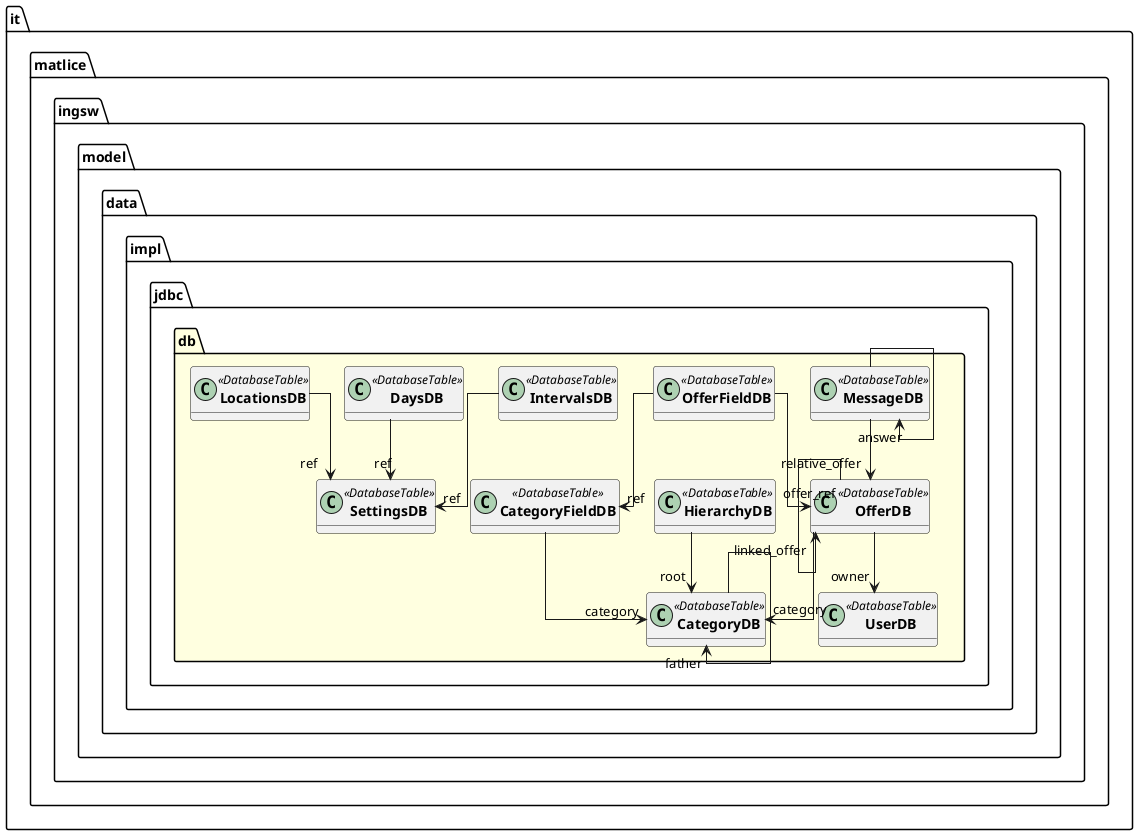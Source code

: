 @startuml

skinparam svgLinkTarget _parent
skinparam linetype ortho
package it.matlice.ingsw.model.data.impl.jdbc.db [[../../../../../../../../it/matlice/ingsw/model/data/impl/jdbc/db/package-summary.html{it.matlice.ingsw.model.data.impl.jdbc.db}]] #lightyellow {
}

class "<b><size:14>UserDB</b>" as it.matlice.ingsw.model.data.impl.jdbc.db.UserDB <<DatabaseTable>> [[../../../../../../../../it/matlice/ingsw/model/data/impl/jdbc/db/UserDB.html{it.matlice.ingsw.model.data.impl.jdbc.db.UserDB}]] {
}

hide it.matlice.ingsw.model.data.impl.jdbc.db.UserDB fields
hide it.matlice.ingsw.model.data.impl.jdbc.db.UserDB methods

class "<b><size:14>SettingsDB</b>" as it.matlice.ingsw.model.data.impl.jdbc.db.SettingsDB <<DatabaseTable>> [[../../../../../../../../it/matlice/ingsw/model/data/impl/jdbc/db/SettingsDB.html{it.matlice.ingsw.model.data.impl.jdbc.db.SettingsDB}]] {
}

hide it.matlice.ingsw.model.data.impl.jdbc.db.SettingsDB fields
hide it.matlice.ingsw.model.data.impl.jdbc.db.SettingsDB methods

class "<b><size:14>OfferFieldDB</b>" as it.matlice.ingsw.model.data.impl.jdbc.db.OfferFieldDB <<DatabaseTable>> [[../../../../../../../../it/matlice/ingsw/model/data/impl/jdbc/db/OfferFieldDB.html{it.matlice.ingsw.model.data.impl.jdbc.db.OfferFieldDB}]] {
}

hide it.matlice.ingsw.model.data.impl.jdbc.db.OfferFieldDB fields
hide it.matlice.ingsw.model.data.impl.jdbc.db.OfferFieldDB methods

class "<b><size:14>OfferDB</b>" as it.matlice.ingsw.model.data.impl.jdbc.db.OfferDB <<DatabaseTable>> [[../../../../../../../../it/matlice/ingsw/model/data/impl/jdbc/db/OfferDB.html{it.matlice.ingsw.model.data.impl.jdbc.db.OfferDB}]] {
}

hide it.matlice.ingsw.model.data.impl.jdbc.db.OfferDB fields
hide it.matlice.ingsw.model.data.impl.jdbc.db.OfferDB methods

class "<b><size:14>MessageDB</b>" as it.matlice.ingsw.model.data.impl.jdbc.db.MessageDB <<DatabaseTable>> [[../../../../../../../../it/matlice/ingsw/model/data/impl/jdbc/db/MessageDB.html{it.matlice.ingsw.model.data.impl.jdbc.db.MessageDB}]] {
}

hide it.matlice.ingsw.model.data.impl.jdbc.db.MessageDB fields
hide it.matlice.ingsw.model.data.impl.jdbc.db.MessageDB methods

class "<b><size:14>LocationsDB</b>" as it.matlice.ingsw.model.data.impl.jdbc.db.LocationsDB <<DatabaseTable>> [[../../../../../../../../it/matlice/ingsw/model/data/impl/jdbc/db/LocationsDB.html{it.matlice.ingsw.model.data.impl.jdbc.db.LocationsDB}]] {
}

hide it.matlice.ingsw.model.data.impl.jdbc.db.LocationsDB fields
hide it.matlice.ingsw.model.data.impl.jdbc.db.LocationsDB methods

class "<b><size:14>IntervalsDB</b>" as it.matlice.ingsw.model.data.impl.jdbc.db.IntervalsDB <<DatabaseTable>> [[../../../../../../../../it/matlice/ingsw/model/data/impl/jdbc/db/IntervalsDB.html{it.matlice.ingsw.model.data.impl.jdbc.db.IntervalsDB}]] {
}

hide it.matlice.ingsw.model.data.impl.jdbc.db.IntervalsDB fields
hide it.matlice.ingsw.model.data.impl.jdbc.db.IntervalsDB methods

class "<b><size:14>HierarchyDB</b>" as it.matlice.ingsw.model.data.impl.jdbc.db.HierarchyDB <<DatabaseTable>> [[../../../../../../../../it/matlice/ingsw/model/data/impl/jdbc/db/HierarchyDB.html{it.matlice.ingsw.model.data.impl.jdbc.db.HierarchyDB}]] {
}

hide it.matlice.ingsw.model.data.impl.jdbc.db.HierarchyDB fields
hide it.matlice.ingsw.model.data.impl.jdbc.db.HierarchyDB methods

class "<b><size:14>DaysDB</b>" as it.matlice.ingsw.model.data.impl.jdbc.db.DaysDB <<DatabaseTable>> [[../../../../../../../../it/matlice/ingsw/model/data/impl/jdbc/db/DaysDB.html{it.matlice.ingsw.model.data.impl.jdbc.db.DaysDB}]] {
}

hide it.matlice.ingsw.model.data.impl.jdbc.db.DaysDB fields
hide it.matlice.ingsw.model.data.impl.jdbc.db.DaysDB methods

class "<b><size:14>CategoryFieldDB</b>" as it.matlice.ingsw.model.data.impl.jdbc.db.CategoryFieldDB <<DatabaseTable>> [[../../../../../../../../it/matlice/ingsw/model/data/impl/jdbc/db/CategoryFieldDB.html{it.matlice.ingsw.model.data.impl.jdbc.db.CategoryFieldDB}]] {
}

hide it.matlice.ingsw.model.data.impl.jdbc.db.CategoryFieldDB fields
hide it.matlice.ingsw.model.data.impl.jdbc.db.CategoryFieldDB methods

class "<b><size:14>CategoryDB</b>" as it.matlice.ingsw.model.data.impl.jdbc.db.CategoryDB <<DatabaseTable>> [[../../../../../../../../it/matlice/ingsw/model/data/impl/jdbc/db/CategoryDB.html{it.matlice.ingsw.model.data.impl.jdbc.db.CategoryDB}]] {
}

hide it.matlice.ingsw.model.data.impl.jdbc.db.CategoryDB fields
hide it.matlice.ingsw.model.data.impl.jdbc.db.CategoryDB methods

it.matlice.ingsw.model.data.impl.jdbc.db.OfferFieldDB -->  "ref" it.matlice.ingsw.model.data.impl.jdbc.db.CategoryFieldDB
it.matlice.ingsw.model.data.impl.jdbc.db.OfferFieldDB -->  "offer_ref" it.matlice.ingsw.model.data.impl.jdbc.db.OfferDB
it.matlice.ingsw.model.data.impl.jdbc.db.OfferDB -->  "owner" it.matlice.ingsw.model.data.impl.jdbc.db.UserDB
it.matlice.ingsw.model.data.impl.jdbc.db.OfferDB -->  "category" it.matlice.ingsw.model.data.impl.jdbc.db.CategoryDB
it.matlice.ingsw.model.data.impl.jdbc.db.OfferDB -->  "linked_offer" it.matlice.ingsw.model.data.impl.jdbc.db.OfferDB
it.matlice.ingsw.model.data.impl.jdbc.db.MessageDB -->  "answer" it.matlice.ingsw.model.data.impl.jdbc.db.MessageDB
it.matlice.ingsw.model.data.impl.jdbc.db.MessageDB -->  "relative_offer" it.matlice.ingsw.model.data.impl.jdbc.db.OfferDB
it.matlice.ingsw.model.data.impl.jdbc.db.LocationsDB -->  "ref" it.matlice.ingsw.model.data.impl.jdbc.db.SettingsDB
it.matlice.ingsw.model.data.impl.jdbc.db.IntervalsDB -->  "ref" it.matlice.ingsw.model.data.impl.jdbc.db.SettingsDB
it.matlice.ingsw.model.data.impl.jdbc.db.HierarchyDB -->  "root" it.matlice.ingsw.model.data.impl.jdbc.db.CategoryDB
it.matlice.ingsw.model.data.impl.jdbc.db.DaysDB -->  "ref" it.matlice.ingsw.model.data.impl.jdbc.db.SettingsDB
it.matlice.ingsw.model.data.impl.jdbc.db.CategoryFieldDB -->  "category" it.matlice.ingsw.model.data.impl.jdbc.db.CategoryDB
it.matlice.ingsw.model.data.impl.jdbc.db.CategoryDB -->  "father" it.matlice.ingsw.model.data.impl.jdbc.db.CategoryDB

@enduml
